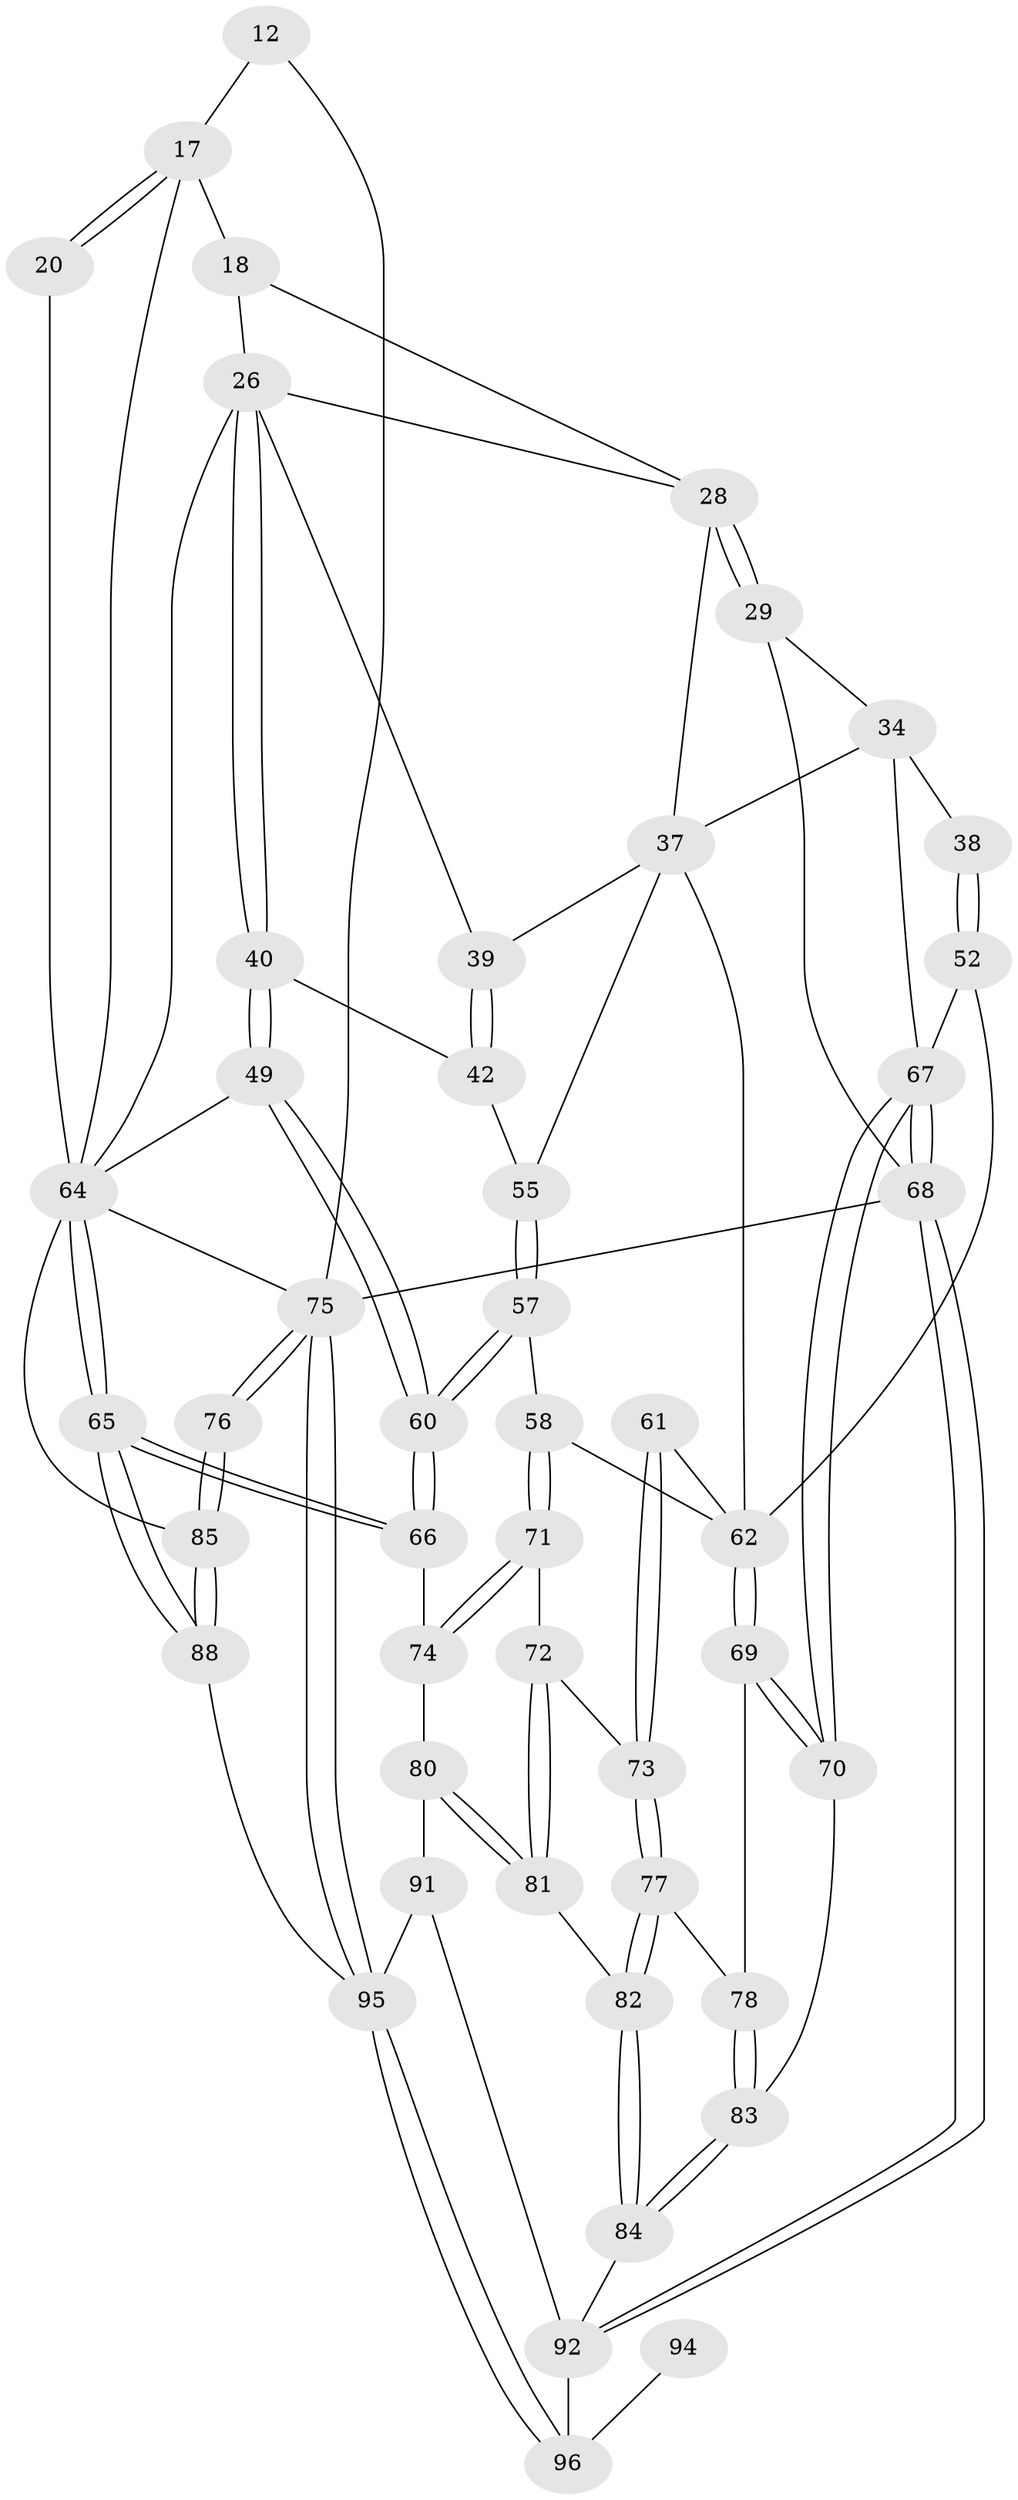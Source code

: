 // original degree distribution, {3: 0.03125, 4: 0.20833333333333334, 5: 0.5520833333333334, 6: 0.20833333333333334}
// Generated by graph-tools (version 1.1) at 2025/01/03/09/25 05:01:14]
// undirected, 48 vertices, 111 edges
graph export_dot {
graph [start="1"]
  node [color=gray90,style=filled];
  12 [pos="+0.9318200688945091+0.008703700698911552",super="+9"];
  17 [pos="+0.7423965297178595+0.08849404587412948",super="+11+14"];
  18 [pos="+0.5885339840795585+0",super="+7"];
  20 [pos="+0.7369744154489163+0.18788406865058738",super="+19"];
  26 [pos="+0.6799841840841477+0.22238751564193318",super="+21+22+23"];
  28 [pos="+0.2617282983475552+0.11457094358245083",super="+24+6"];
  29 [pos="+0.15291557192102967+0.10648276054111029",super="+5"];
  34 [pos="+0.17362613015779402+0.2847696018582464",super="+31"];
  37 [pos="+0.28076323845509055+0.3220076975646113",super="+33+36"];
  38 [pos="+0.09214815873078536+0.2848487504633519"];
  39 [pos="+0.5138124944938074+0.27014927617635115",super="+35"];
  40 [pos="+0.6520943856497192+0.40240528044042545"];
  42 [pos="+0.5131529314917215+0.27237035243415997",super="+41"];
  49 [pos="+0.6590957892900453+0.42616215598462204"];
  52 [pos="+0+0.3376610977923405"];
  55 [pos="+0.43726701683167946+0.4402401860121572",super="+50"];
  57 [pos="+0.4424906674387652+0.451234926551116"];
  58 [pos="+0.4035733237474928+0.5049235749278892"];
  60 [pos="+0.5788132884918799+0.49451940445597414"];
  61 [pos="+0.2682952509845084+0.5651560393779911"];
  62 [pos="+0.10966066246053836+0.5273144387558705",super="+59"];
  64 [pos="+0.8276728759236736+0.6267566438101964",super="+48+47+44"];
  65 [pos="+0.8046713588405409+0.664873015276315"];
  66 [pos="+0.5832368582988215+0.6331971339460254"];
  67 [pos="+0+0.6888135371614802",super="+51+32"];
  68 [pos="+0+1",super="+4"];
  69 [pos="+0.08881712300643661+0.5809209579002348"];
  70 [pos="+0+0.6539904365617274"];
  71 [pos="+0.38993963164773765+0.5460073679237736"];
  72 [pos="+0.38237659872036706+0.5584164064909877"];
  73 [pos="+0.2762358293017527+0.5814008035343066"];
  74 [pos="+0.5683733542601923+0.6521241963113215"];
  75 [pos="+1+1",super="+3"];
  76 [pos="+1+0.9093170693152848"];
  77 [pos="+0.26440042892967586+0.6146533279719594"];
  78 [pos="+0.18657567402516168+0.640414888976305"];
  80 [pos="+0.44358382001601154+0.7152050319733438",super="+79"];
  81 [pos="+0.40250093535986253+0.6685173017669838"];
  82 [pos="+0.29323699029503725+0.6595934100501024"];
  83 [pos="+0.1925931539637137+0.81940926371849"];
  84 [pos="+0.23713869325722262+0.8941250648186035"];
  85 [pos="+1+0.8354730220907068",super="+63+56+45"];
  88 [pos="+0.814767086737855+0.806629349058027"];
  91 [pos="+0.6030231870892834+0.791980558694208",super="+86"];
  92 [pos="+0.26407780493844324+1",super="+87"];
  94 [pos="+0.6249150985457211+0.8728437790068786"];
  95 [pos="+0.7949129890975888+1",super="+89+90"];
  96 [pos="+0.5801829371466655+1",super="+93"];
  12 -- 75 [weight=2];
  12 -- 17 [weight=2];
  17 -- 18 [weight=2];
  17 -- 20 [weight=2];
  17 -- 20;
  17 -- 64;
  18 -- 28;
  18 -- 26;
  20 -- 64 [weight=2];
  26 -- 40;
  26 -- 40;
  26 -- 39 [weight=2];
  26 -- 28;
  26 -- 64;
  28 -- 29 [weight=2];
  28 -- 29;
  28 -- 37;
  29 -- 68;
  29 -- 34;
  34 -- 38 [weight=2];
  34 -- 67;
  34 -- 37;
  37 -- 62;
  37 -- 39;
  37 -- 55;
  38 -- 52;
  38 -- 52;
  39 -- 42;
  39 -- 42;
  40 -- 49;
  40 -- 49;
  40 -- 42;
  42 -- 55 [weight=2];
  49 -- 60;
  49 -- 60;
  49 -- 64;
  52 -- 67;
  52 -- 62;
  55 -- 57;
  55 -- 57;
  57 -- 58;
  57 -- 60;
  57 -- 60;
  58 -- 71;
  58 -- 71;
  58 -- 62;
  60 -- 66;
  60 -- 66;
  61 -- 62 [weight=2];
  61 -- 73;
  61 -- 73;
  62 -- 69;
  62 -- 69;
  64 -- 65;
  64 -- 65;
  64 -- 85 [weight=4];
  64 -- 75;
  65 -- 66;
  65 -- 66;
  65 -- 88;
  65 -- 88;
  66 -- 74;
  67 -- 68 [weight=2];
  67 -- 68;
  67 -- 70;
  67 -- 70;
  68 -- 92;
  68 -- 92;
  68 -- 75 [weight=2];
  69 -- 70;
  69 -- 70;
  69 -- 78;
  70 -- 83;
  71 -- 72;
  71 -- 74;
  71 -- 74;
  72 -- 73;
  72 -- 81;
  72 -- 81;
  73 -- 77;
  73 -- 77;
  74 -- 80;
  75 -- 76;
  75 -- 76;
  75 -- 95;
  75 -- 95;
  76 -- 85 [weight=2];
  76 -- 85;
  77 -- 78;
  77 -- 82;
  77 -- 82;
  78 -- 83;
  78 -- 83;
  80 -- 81;
  80 -- 81;
  80 -- 91 [weight=2];
  81 -- 82;
  82 -- 84;
  82 -- 84;
  83 -- 84;
  83 -- 84;
  84 -- 92;
  85 -- 88;
  85 -- 88;
  88 -- 95;
  91 -- 95;
  91 -- 92;
  92 -- 96;
  94 -- 96 [weight=2];
  95 -- 96;
  95 -- 96;
}
